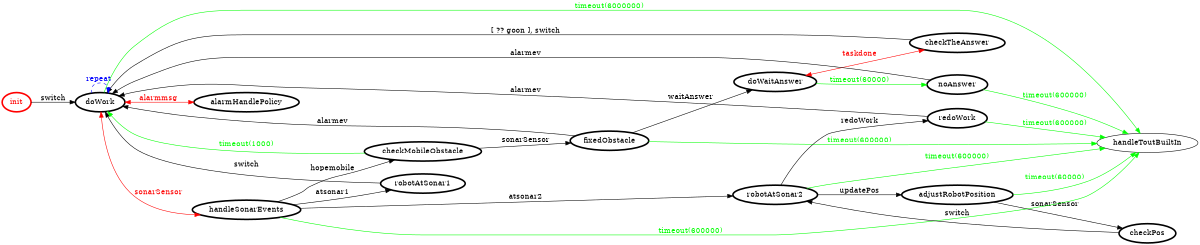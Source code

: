 /*
*
* A GraphViz DOT FSM description 
* Please use a GraphViz visualizer (like http://www.webgraphviz.com)
*  
*/

digraph finite_state_machine {
	rankdir=LR
	size="8,5"
	
	init [ color = red ][ fontcolor = red ][ penwidth = 3 ]
	fixedObstacle [ color = black ][ fontcolor = black ][ penwidth = 3 ]
	redoWork [ color = black ][ fontcolor = black ][ penwidth = 3 ]
	adjustRobotPosition [ color = black ][ fontcolor = black ][ penwidth = 3 ]
	checkTheAnswer [ color = black ][ fontcolor = black ][ penwidth = 3 ]
	handleSonarEvents [ color = black ][ fontcolor = black ][ penwidth = 3 ]
	alarmHandlePolicy [ color = black ][ fontcolor = black ][ penwidth = 3 ]
	doWaitAnswer [ color = black ][ fontcolor = black ][ penwidth = 3 ]
	doWork [ color = black ][ fontcolor = black ][ penwidth = 3 ]
	checkPos [ color = black ][ fontcolor = black ][ penwidth = 3 ]
	robotAtSonar2 [ color = black ][ fontcolor = black ][ penwidth = 3 ]
	noAnswer [ color = black ][ fontcolor = black ][ penwidth = 3 ]
	robotAtSonar1 [ color = black ][ fontcolor = black ][ penwidth = 3 ]
	checkMobileObstacle [ color = black ][ fontcolor = black ][ penwidth = 3 ]
	
	fixedObstacle -> doWaitAnswer [ label = "waitAnswer" ][ color = black ][ fontcolor = black ]
	handleSonarEvents -> handleToutBuiltIn [ label = "timeout(600000)" ][ color = green ][ fontcolor = green ]
	checkPos -> robotAtSonar2 [ label = "switch" ][ color = black ][ fontcolor = black ]
	checkMobileObstacle -> fixedObstacle [ label = "sonarSensor" ][ color = black ][ fontcolor = black ]
	robotAtSonar2 -> handleToutBuiltIn [ label = "timeout(600000)" ][ color = green ][ fontcolor = green ]
	doWaitAnswer -> noAnswer [ label = "timeout(60000)" ][ color = green ][ fontcolor = green ]
	adjustRobotPosition -> handleToutBuiltIn [ label = "timeout(60000)" ][ color = green ][ fontcolor = green ]
	doWork -> doWork [ label = "repeat "][ style = dashed ][ color = blue ][ fontcolor = blue ]
	fixedObstacle -> handleToutBuiltIn [ label = "timeout(600000)" ][ color = green ][ fontcolor = green ]
	handleSonarEvents -> checkMobileObstacle [ label = "hopemobile" ][ color = black ][ fontcolor = black ]
	doWork -> handleSonarEvents [ label = "sonarSensor" ][ color = red ][ fontcolor = red ][ dir = both ]
	handleSonarEvents -> robotAtSonar1 [ label = "atsonar1" ][ color = black ][ fontcolor = black ]
	checkTheAnswer -> doWork [ label = "[ ?? goon ], switch" ][ color = black ][ fontcolor = black ]
	robotAtSonar2 -> redoWork [ label = "redoWork" ][ color = black ][ fontcolor = black ]
	redoWork -> handleToutBuiltIn [ label = "timeout(600000)" ][ color = green ][ fontcolor = green ]
	adjustRobotPosition -> checkPos [ label = "sonarSensor" ][ color = black ][ fontcolor = black ]
	doWaitAnswer -> checkTheAnswer [ label = "taskdone" ][ color = red ][ fontcolor = red ][ dir = both ]
	fixedObstacle -> doWork [ label = "alarmev" ][ color = black ][ fontcolor = black ]
	noAnswer -> handleToutBuiltIn [ label = "timeout(600000)" ][ color = green ][ fontcolor = green ]
	robotAtSonar1 -> doWork [ label = "switch" ][ color = black ][ fontcolor = black ]
	doWork -> handleToutBuiltIn [ label = "timeout(6000000)" ][ color = green ][ fontcolor = green ]
	checkMobileObstacle -> doWork [ label = "timeout(1000)" ][ color = green ][ fontcolor = green ]
	doWork -> alarmHandlePolicy [ label = "alarmmsg" ][ color = red ][ fontcolor = red ][ dir = both ]
	init -> doWork [ label = "switch" ][ color = black ][ fontcolor = black ]
	handleSonarEvents -> robotAtSonar2 [ label = "atsonar2" ][ color = black ][ fontcolor = black ]
	robotAtSonar2 -> adjustRobotPosition [ label = "updatePos" ][ color = black ][ fontcolor = black ]
	noAnswer -> doWork [ label = "alarmev" ][ color = black ][ fontcolor = black ]
	redoWork -> doWork [ label = "alarmev" ][ color = black ][ fontcolor = black ]
}
